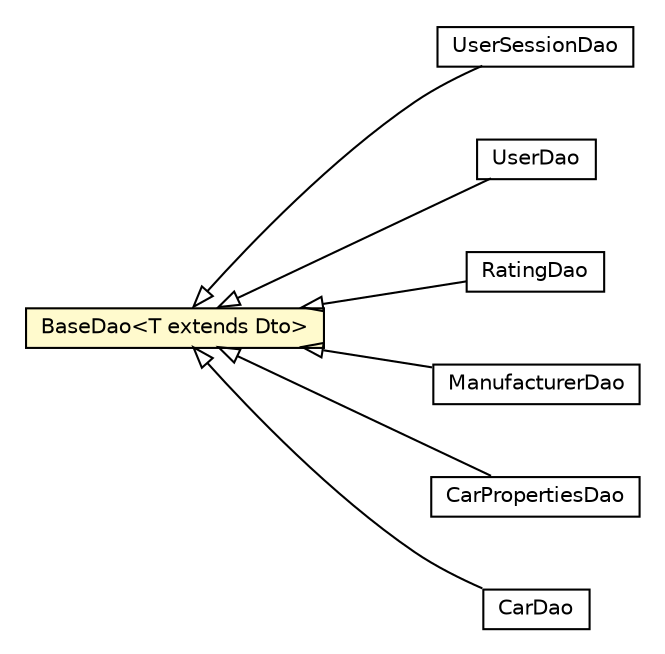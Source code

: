 #!/usr/local/bin/dot
#
# Class diagram 
# Generated by UMLGraph version R5_6-24-gf6e263 (http://www.umlgraph.org/)
#

digraph G {
	edge [fontname="Helvetica",fontsize=10,labelfontname="Helvetica",labelfontsize=10];
	node [fontname="Helvetica",fontsize=10,shape=plaintext];
	nodesep=0.25;
	ranksep=0.5;
	rankdir=LR;
	// com.gwtplatform.carstore.server.dao.UserSessionDao
	c98494 [label=<<table title="com.gwtplatform.carstore.server.dao.UserSessionDao" border="0" cellborder="1" cellspacing="0" cellpadding="2" port="p" href="./UserSessionDao.html">
		<tr><td><table border="0" cellspacing="0" cellpadding="1">
<tr><td align="center" balign="center"> UserSessionDao </td></tr>
		</table></td></tr>
		</table>>, URL="./UserSessionDao.html", fontname="Helvetica", fontcolor="black", fontsize=10.0];
	// com.gwtplatform.carstore.server.dao.UserDao
	c98495 [label=<<table title="com.gwtplatform.carstore.server.dao.UserDao" border="0" cellborder="1" cellspacing="0" cellpadding="2" port="p" href="./UserDao.html">
		<tr><td><table border="0" cellspacing="0" cellpadding="1">
<tr><td align="center" balign="center"> UserDao </td></tr>
		</table></td></tr>
		</table>>, URL="./UserDao.html", fontname="Helvetica", fontcolor="black", fontsize=10.0];
	// com.gwtplatform.carstore.server.dao.RatingDao
	c98496 [label=<<table title="com.gwtplatform.carstore.server.dao.RatingDao" border="0" cellborder="1" cellspacing="0" cellpadding="2" port="p" href="./RatingDao.html">
		<tr><td><table border="0" cellspacing="0" cellpadding="1">
<tr><td align="center" balign="center"> RatingDao </td></tr>
		</table></td></tr>
		</table>>, URL="./RatingDao.html", fontname="Helvetica", fontcolor="black", fontsize=10.0];
	// com.gwtplatform.carstore.server.dao.ManufacturerDao
	c98497 [label=<<table title="com.gwtplatform.carstore.server.dao.ManufacturerDao" border="0" cellborder="1" cellspacing="0" cellpadding="2" port="p" href="./ManufacturerDao.html">
		<tr><td><table border="0" cellspacing="0" cellpadding="1">
<tr><td align="center" balign="center"> ManufacturerDao </td></tr>
		</table></td></tr>
		</table>>, URL="./ManufacturerDao.html", fontname="Helvetica", fontcolor="black", fontsize=10.0];
	// com.gwtplatform.carstore.server.dao.CarPropertiesDao
	c98498 [label=<<table title="com.gwtplatform.carstore.server.dao.CarPropertiesDao" border="0" cellborder="1" cellspacing="0" cellpadding="2" port="p" href="./CarPropertiesDao.html">
		<tr><td><table border="0" cellspacing="0" cellpadding="1">
<tr><td align="center" balign="center"> CarPropertiesDao </td></tr>
		</table></td></tr>
		</table>>, URL="./CarPropertiesDao.html", fontname="Helvetica", fontcolor="black", fontsize=10.0];
	// com.gwtplatform.carstore.server.dao.CarDao
	c98499 [label=<<table title="com.gwtplatform.carstore.server.dao.CarDao" border="0" cellborder="1" cellspacing="0" cellpadding="2" port="p" href="./CarDao.html">
		<tr><td><table border="0" cellspacing="0" cellpadding="1">
<tr><td align="center" balign="center"> CarDao </td></tr>
		</table></td></tr>
		</table>>, URL="./CarDao.html", fontname="Helvetica", fontcolor="black", fontsize=10.0];
	// com.gwtplatform.carstore.server.dao.BaseDao<T extends com.gwtplatform.carstore.shared.dto.Dto>
	c98500 [label=<<table title="com.gwtplatform.carstore.server.dao.BaseDao" border="0" cellborder="1" cellspacing="0" cellpadding="2" port="p" bgcolor="lemonChiffon" href="./BaseDao.html">
		<tr><td><table border="0" cellspacing="0" cellpadding="1">
<tr><td align="center" balign="center"> BaseDao&lt;T extends Dto&gt; </td></tr>
		</table></td></tr>
		</table>>, URL="./BaseDao.html", fontname="Helvetica", fontcolor="black", fontsize=10.0];
	//com.gwtplatform.carstore.server.dao.UserSessionDao extends com.gwtplatform.carstore.server.dao.BaseDao<com.gwtplatform.carstore.server.dao.domain.UserSession>
	c98500:p -> c98494:p [dir=back,arrowtail=empty];
	//com.gwtplatform.carstore.server.dao.UserDao extends com.gwtplatform.carstore.server.dao.BaseDao<com.gwtplatform.carstore.server.dao.domain.User>
	c98500:p -> c98495:p [dir=back,arrowtail=empty];
	//com.gwtplatform.carstore.server.dao.RatingDao extends com.gwtplatform.carstore.server.dao.BaseDao<com.gwtplatform.carstore.server.dao.domain.Rating>
	c98500:p -> c98496:p [dir=back,arrowtail=empty];
	//com.gwtplatform.carstore.server.dao.ManufacturerDao extends com.gwtplatform.carstore.server.dao.BaseDao<com.gwtplatform.carstore.server.dao.domain.Manufacturer>
	c98500:p -> c98497:p [dir=back,arrowtail=empty];
	//com.gwtplatform.carstore.server.dao.CarPropertiesDao extends com.gwtplatform.carstore.server.dao.BaseDao<com.gwtplatform.carstore.server.dao.domain.CarProperties>
	c98500:p -> c98498:p [dir=back,arrowtail=empty];
	//com.gwtplatform.carstore.server.dao.CarDao extends com.gwtplatform.carstore.server.dao.BaseDao<com.gwtplatform.carstore.server.dao.domain.Car>
	c98500:p -> c98499:p [dir=back,arrowtail=empty];
}

